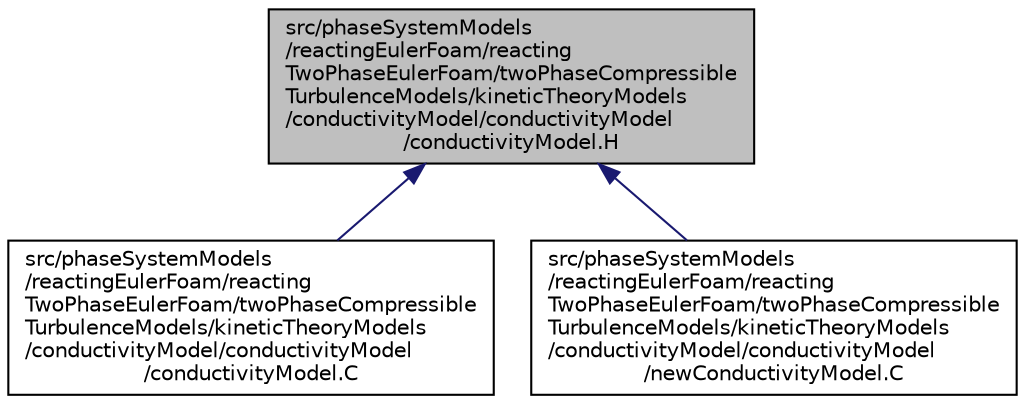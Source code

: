 digraph "src/phaseSystemModels/reactingEulerFoam/reactingTwoPhaseEulerFoam/twoPhaseCompressibleTurbulenceModels/kineticTheoryModels/conductivityModel/conductivityModel/conductivityModel.H"
{
  bgcolor="transparent";
  edge [fontname="Helvetica",fontsize="10",labelfontname="Helvetica",labelfontsize="10"];
  node [fontname="Helvetica",fontsize="10",shape=record];
  Node1 [label="src/phaseSystemModels\l/reactingEulerFoam/reacting\lTwoPhaseEulerFoam/twoPhaseCompressible\lTurbulenceModels/kineticTheoryModels\l/conductivityModel/conductivityModel\l/conductivityModel.H",height=0.2,width=0.4,color="black", fillcolor="grey75", style="filled" fontcolor="black"];
  Node1 -> Node2 [dir="back",color="midnightblue",fontsize="10",style="solid",fontname="Helvetica"];
  Node2 [label="src/phaseSystemModels\l/reactingEulerFoam/reacting\lTwoPhaseEulerFoam/twoPhaseCompressible\lTurbulenceModels/kineticTheoryModels\l/conductivityModel/conductivityModel\l/conductivityModel.C",height=0.2,width=0.4,color="black",URL="$src_2phaseSystemModels_2reactingEulerFoam_2reactingTwoPhaseEulerFoam_2twoPhaseCompressibleTurbul67823da3121555dbcd5de9775cc30785.html"];
  Node1 -> Node3 [dir="back",color="midnightblue",fontsize="10",style="solid",fontname="Helvetica"];
  Node3 [label="src/phaseSystemModels\l/reactingEulerFoam/reacting\lTwoPhaseEulerFoam/twoPhaseCompressible\lTurbulenceModels/kineticTheoryModels\l/conductivityModel/conductivityModel\l/newConductivityModel.C",height=0.2,width=0.4,color="black",URL="$src_2phaseSystemModels_2reactingEulerFoam_2reactingTwoPhaseEulerFoam_2twoPhaseCompressibleTurbuled8f740354cb702a46cd992ae0ebe768.html"];
}
